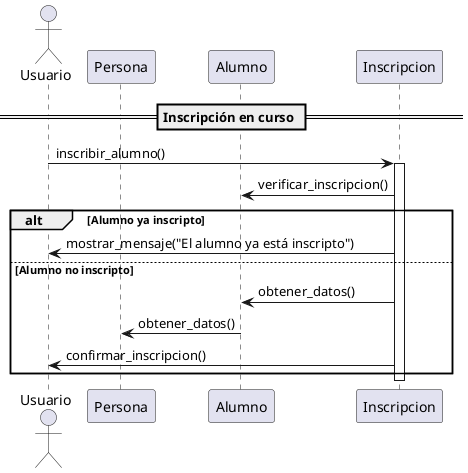 @startuml
actor Usuario

participant "Persona" as Per
participant "Alumno" as A
participant "Inscripcion" as I

== Inscripción en curso ==
Usuario -> I : inscribir_alumno()
activate I
I -> A : verificar_inscripcion()
alt Alumno ya inscripto
    I -> Usuario : mostrar_mensaje("El alumno ya está inscripto")
else Alumno no inscripto
    I -> A : obtener_datos()
    A -> Per : obtener_datos()
    I -> Usuario : confirmar_inscripcion()
end
deactivate I
@enduml

